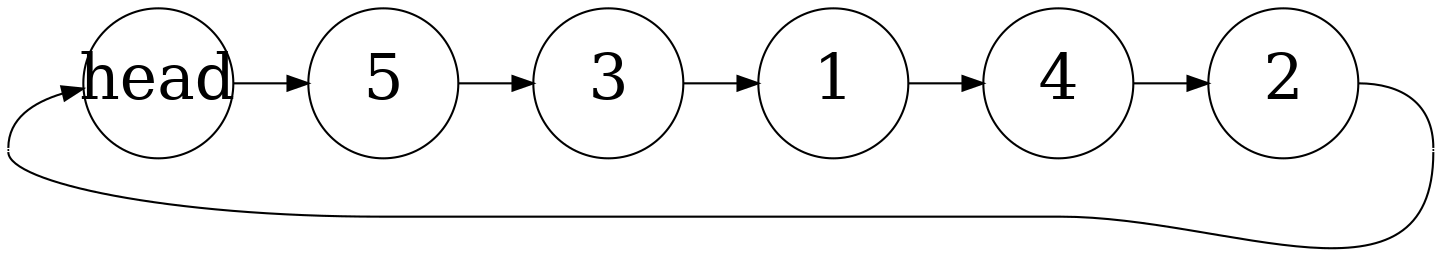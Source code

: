 digraph {
	graph [rankdir=LR,splines=true]
	node [shape=circle,fixedsize=true,width=1,height=1,fontsize=30]
	edge [tailclip=false,/*arrowtail=dot,dir=both*/]

	head [label="head"]
	node0 [label="5"]
	node1 [label="3"]
	node2 [label="1"]
	node3 [label="4"]
	node4 [label="2"]
    {node [shape=point, height=0] left right}

    left:n -> head 
	left:s -> right:s [arrowhead=none]
	head:e -> node0:w
	node0:e -> node1:w
	node1:e -> node2:w
	node2:e -> node3:w
	node3:e -> node4:w
	node4:e -> right:n [arrowhead=none]
    // node4:s -> head:s [constraint=false]
}
